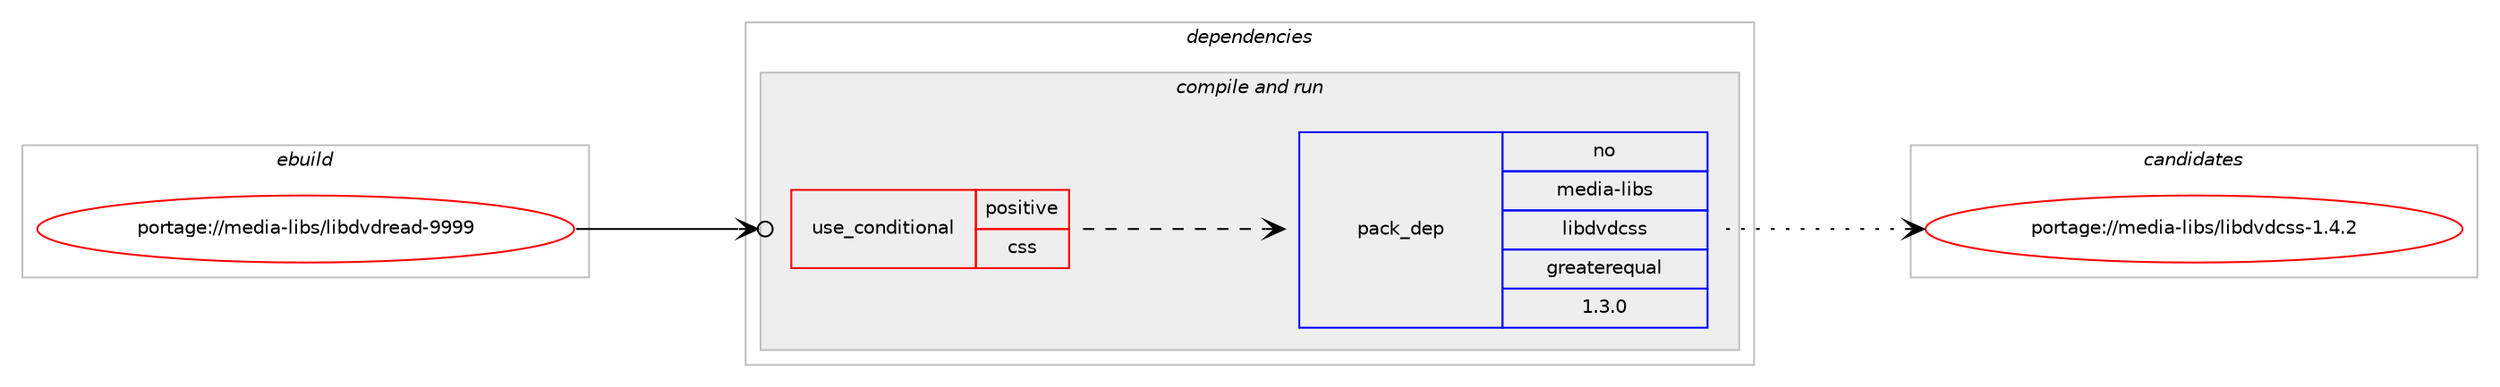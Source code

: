 digraph prolog {

# *************
# Graph options
# *************

newrank=true;
concentrate=true;
compound=true;
graph [rankdir=LR,fontname=Helvetica,fontsize=10,ranksep=1.5];#, ranksep=2.5, nodesep=0.2];
edge  [arrowhead=vee];
node  [fontname=Helvetica,fontsize=10];

# **********
# The ebuild
# **********

subgraph cluster_leftcol {
color=gray;
rank=same;
label=<<i>ebuild</i>>;
id [label="portage://media-libs/libdvdread-9999", color=red, width=4, href="../media-libs/libdvdread-9999.svg"];
}

# ****************
# The dependencies
# ****************

subgraph cluster_midcol {
color=gray;
label=<<i>dependencies</i>>;
subgraph cluster_compile {
fillcolor="#eeeeee";
style=filled;
label=<<i>compile</i>>;
}
subgraph cluster_compileandrun {
fillcolor="#eeeeee";
style=filled;
label=<<i>compile and run</i>>;
subgraph cond79950 {
dependency320246 [label=<<TABLE BORDER="0" CELLBORDER="1" CELLSPACING="0" CELLPADDING="4"><TR><TD ROWSPAN="3" CELLPADDING="10">use_conditional</TD></TR><TR><TD>positive</TD></TR><TR><TD>css</TD></TR></TABLE>>, shape=none, color=red];
subgraph pack235111 {
dependency320247 [label=<<TABLE BORDER="0" CELLBORDER="1" CELLSPACING="0" CELLPADDING="4" WIDTH="220"><TR><TD ROWSPAN="6" CELLPADDING="30">pack_dep</TD></TR><TR><TD WIDTH="110">no</TD></TR><TR><TD>media-libs</TD></TR><TR><TD>libdvdcss</TD></TR><TR><TD>greaterequal</TD></TR><TR><TD>1.3.0</TD></TR></TABLE>>, shape=none, color=blue];
}
dependency320246:e -> dependency320247:w [weight=20,style="dashed",arrowhead="vee"];
}
id:e -> dependency320246:w [weight=20,style="solid",arrowhead="odotvee"];
}
subgraph cluster_run {
fillcolor="#eeeeee";
style=filled;
label=<<i>run</i>>;
}
}

# **************
# The candidates
# **************

subgraph cluster_choices {
rank=same;
color=gray;
label=<<i>candidates</i>>;

subgraph choice235111 {
color=black;
nodesep=1;
choiceportage109101100105974510810598115471081059810011810099115115454946524650 [label="portage://media-libs/libdvdcss-1.4.2", color=red, width=4,href="../media-libs/libdvdcss-1.4.2.svg"];
dependency320247:e -> choiceportage109101100105974510810598115471081059810011810099115115454946524650:w [style=dotted,weight="100"];
}
}

}
